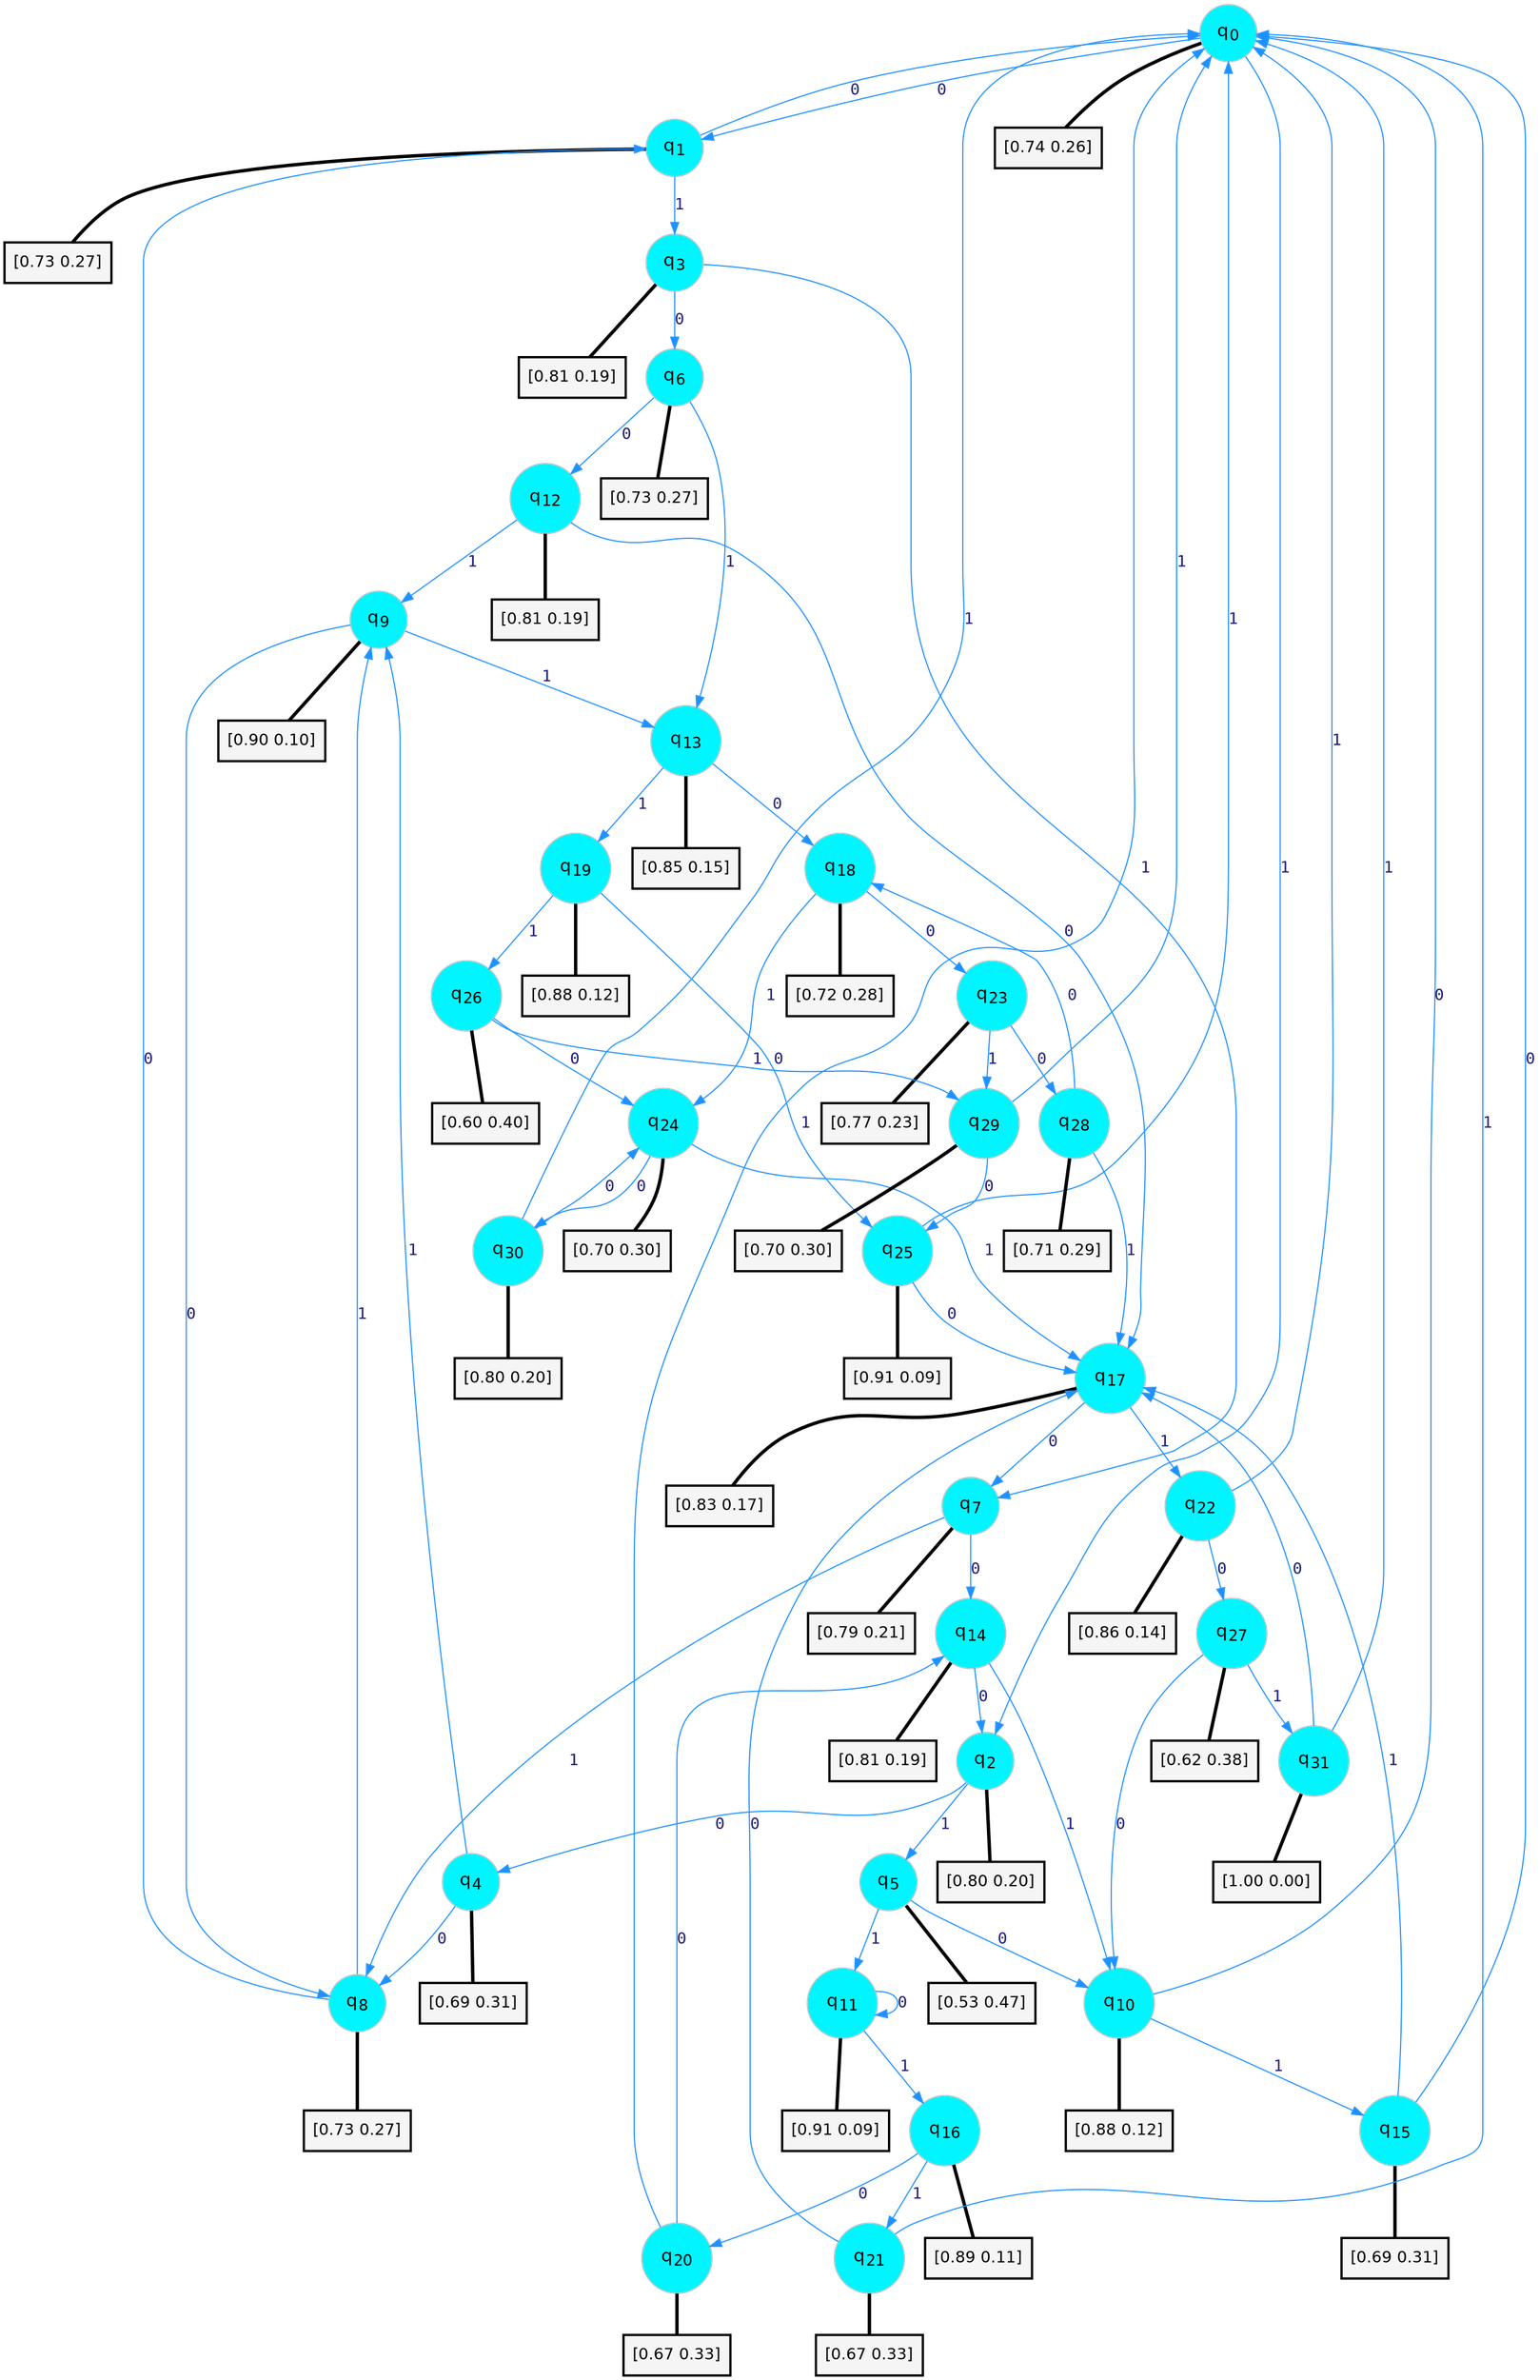 digraph G {
graph [
bgcolor=transparent, dpi=300, rankdir=TD, size="40,25"];
node [
color=gray, fillcolor=turquoise1, fontcolor=black, fontname=Helvetica, fontsize=16, fontweight=bold, shape=circle, style=filled];
edge [
arrowsize=1, color=dodgerblue1, fontcolor=midnightblue, fontname=courier, fontweight=bold, penwidth=1, style=solid, weight=20];
0[label=<q<SUB>0</SUB>>];
1[label=<q<SUB>1</SUB>>];
2[label=<q<SUB>2</SUB>>];
3[label=<q<SUB>3</SUB>>];
4[label=<q<SUB>4</SUB>>];
5[label=<q<SUB>5</SUB>>];
6[label=<q<SUB>6</SUB>>];
7[label=<q<SUB>7</SUB>>];
8[label=<q<SUB>8</SUB>>];
9[label=<q<SUB>9</SUB>>];
10[label=<q<SUB>10</SUB>>];
11[label=<q<SUB>11</SUB>>];
12[label=<q<SUB>12</SUB>>];
13[label=<q<SUB>13</SUB>>];
14[label=<q<SUB>14</SUB>>];
15[label=<q<SUB>15</SUB>>];
16[label=<q<SUB>16</SUB>>];
17[label=<q<SUB>17</SUB>>];
18[label=<q<SUB>18</SUB>>];
19[label=<q<SUB>19</SUB>>];
20[label=<q<SUB>20</SUB>>];
21[label=<q<SUB>21</SUB>>];
22[label=<q<SUB>22</SUB>>];
23[label=<q<SUB>23</SUB>>];
24[label=<q<SUB>24</SUB>>];
25[label=<q<SUB>25</SUB>>];
26[label=<q<SUB>26</SUB>>];
27[label=<q<SUB>27</SUB>>];
28[label=<q<SUB>28</SUB>>];
29[label=<q<SUB>29</SUB>>];
30[label=<q<SUB>30</SUB>>];
31[label=<q<SUB>31</SUB>>];
32[label="[0.74 0.26]", shape=box,fontcolor=black, fontname=Helvetica, fontsize=14, penwidth=2, fillcolor=whitesmoke,color=black];
33[label="[0.73 0.27]", shape=box,fontcolor=black, fontname=Helvetica, fontsize=14, penwidth=2, fillcolor=whitesmoke,color=black];
34[label="[0.80 0.20]", shape=box,fontcolor=black, fontname=Helvetica, fontsize=14, penwidth=2, fillcolor=whitesmoke,color=black];
35[label="[0.81 0.19]", shape=box,fontcolor=black, fontname=Helvetica, fontsize=14, penwidth=2, fillcolor=whitesmoke,color=black];
36[label="[0.69 0.31]", shape=box,fontcolor=black, fontname=Helvetica, fontsize=14, penwidth=2, fillcolor=whitesmoke,color=black];
37[label="[0.53 0.47]", shape=box,fontcolor=black, fontname=Helvetica, fontsize=14, penwidth=2, fillcolor=whitesmoke,color=black];
38[label="[0.73 0.27]", shape=box,fontcolor=black, fontname=Helvetica, fontsize=14, penwidth=2, fillcolor=whitesmoke,color=black];
39[label="[0.79 0.21]", shape=box,fontcolor=black, fontname=Helvetica, fontsize=14, penwidth=2, fillcolor=whitesmoke,color=black];
40[label="[0.73 0.27]", shape=box,fontcolor=black, fontname=Helvetica, fontsize=14, penwidth=2, fillcolor=whitesmoke,color=black];
41[label="[0.90 0.10]", shape=box,fontcolor=black, fontname=Helvetica, fontsize=14, penwidth=2, fillcolor=whitesmoke,color=black];
42[label="[0.88 0.12]", shape=box,fontcolor=black, fontname=Helvetica, fontsize=14, penwidth=2, fillcolor=whitesmoke,color=black];
43[label="[0.91 0.09]", shape=box,fontcolor=black, fontname=Helvetica, fontsize=14, penwidth=2, fillcolor=whitesmoke,color=black];
44[label="[0.81 0.19]", shape=box,fontcolor=black, fontname=Helvetica, fontsize=14, penwidth=2, fillcolor=whitesmoke,color=black];
45[label="[0.85 0.15]", shape=box,fontcolor=black, fontname=Helvetica, fontsize=14, penwidth=2, fillcolor=whitesmoke,color=black];
46[label="[0.81 0.19]", shape=box,fontcolor=black, fontname=Helvetica, fontsize=14, penwidth=2, fillcolor=whitesmoke,color=black];
47[label="[0.69 0.31]", shape=box,fontcolor=black, fontname=Helvetica, fontsize=14, penwidth=2, fillcolor=whitesmoke,color=black];
48[label="[0.89 0.11]", shape=box,fontcolor=black, fontname=Helvetica, fontsize=14, penwidth=2, fillcolor=whitesmoke,color=black];
49[label="[0.83 0.17]", shape=box,fontcolor=black, fontname=Helvetica, fontsize=14, penwidth=2, fillcolor=whitesmoke,color=black];
50[label="[0.72 0.28]", shape=box,fontcolor=black, fontname=Helvetica, fontsize=14, penwidth=2, fillcolor=whitesmoke,color=black];
51[label="[0.88 0.12]", shape=box,fontcolor=black, fontname=Helvetica, fontsize=14, penwidth=2, fillcolor=whitesmoke,color=black];
52[label="[0.67 0.33]", shape=box,fontcolor=black, fontname=Helvetica, fontsize=14, penwidth=2, fillcolor=whitesmoke,color=black];
53[label="[0.67 0.33]", shape=box,fontcolor=black, fontname=Helvetica, fontsize=14, penwidth=2, fillcolor=whitesmoke,color=black];
54[label="[0.86 0.14]", shape=box,fontcolor=black, fontname=Helvetica, fontsize=14, penwidth=2, fillcolor=whitesmoke,color=black];
55[label="[0.77 0.23]", shape=box,fontcolor=black, fontname=Helvetica, fontsize=14, penwidth=2, fillcolor=whitesmoke,color=black];
56[label="[0.70 0.30]", shape=box,fontcolor=black, fontname=Helvetica, fontsize=14, penwidth=2, fillcolor=whitesmoke,color=black];
57[label="[0.91 0.09]", shape=box,fontcolor=black, fontname=Helvetica, fontsize=14, penwidth=2, fillcolor=whitesmoke,color=black];
58[label="[0.60 0.40]", shape=box,fontcolor=black, fontname=Helvetica, fontsize=14, penwidth=2, fillcolor=whitesmoke,color=black];
59[label="[0.62 0.38]", shape=box,fontcolor=black, fontname=Helvetica, fontsize=14, penwidth=2, fillcolor=whitesmoke,color=black];
60[label="[0.71 0.29]", shape=box,fontcolor=black, fontname=Helvetica, fontsize=14, penwidth=2, fillcolor=whitesmoke,color=black];
61[label="[0.70 0.30]", shape=box,fontcolor=black, fontname=Helvetica, fontsize=14, penwidth=2, fillcolor=whitesmoke,color=black];
62[label="[0.80 0.20]", shape=box,fontcolor=black, fontname=Helvetica, fontsize=14, penwidth=2, fillcolor=whitesmoke,color=black];
63[label="[1.00 0.00]", shape=box,fontcolor=black, fontname=Helvetica, fontsize=14, penwidth=2, fillcolor=whitesmoke,color=black];
0->1 [label=0];
0->2 [label=1];
0->32 [arrowhead=none, penwidth=3,color=black];
1->0 [label=0];
1->3 [label=1];
1->33 [arrowhead=none, penwidth=3,color=black];
2->4 [label=0];
2->5 [label=1];
2->34 [arrowhead=none, penwidth=3,color=black];
3->6 [label=0];
3->7 [label=1];
3->35 [arrowhead=none, penwidth=3,color=black];
4->8 [label=0];
4->9 [label=1];
4->36 [arrowhead=none, penwidth=3,color=black];
5->10 [label=0];
5->11 [label=1];
5->37 [arrowhead=none, penwidth=3,color=black];
6->12 [label=0];
6->13 [label=1];
6->38 [arrowhead=none, penwidth=3,color=black];
7->14 [label=0];
7->8 [label=1];
7->39 [arrowhead=none, penwidth=3,color=black];
8->1 [label=0];
8->9 [label=1];
8->40 [arrowhead=none, penwidth=3,color=black];
9->8 [label=0];
9->13 [label=1];
9->41 [arrowhead=none, penwidth=3,color=black];
10->0 [label=0];
10->15 [label=1];
10->42 [arrowhead=none, penwidth=3,color=black];
11->11 [label=0];
11->16 [label=1];
11->43 [arrowhead=none, penwidth=3,color=black];
12->17 [label=0];
12->9 [label=1];
12->44 [arrowhead=none, penwidth=3,color=black];
13->18 [label=0];
13->19 [label=1];
13->45 [arrowhead=none, penwidth=3,color=black];
14->2 [label=0];
14->10 [label=1];
14->46 [arrowhead=none, penwidth=3,color=black];
15->0 [label=0];
15->17 [label=1];
15->47 [arrowhead=none, penwidth=3,color=black];
16->20 [label=0];
16->21 [label=1];
16->48 [arrowhead=none, penwidth=3,color=black];
17->7 [label=0];
17->22 [label=1];
17->49 [arrowhead=none, penwidth=3,color=black];
18->23 [label=0];
18->24 [label=1];
18->50 [arrowhead=none, penwidth=3,color=black];
19->25 [label=0];
19->26 [label=1];
19->51 [arrowhead=none, penwidth=3,color=black];
20->14 [label=0];
20->0 [label=1];
20->52 [arrowhead=none, penwidth=3,color=black];
21->17 [label=0];
21->0 [label=1];
21->53 [arrowhead=none, penwidth=3,color=black];
22->27 [label=0];
22->0 [label=1];
22->54 [arrowhead=none, penwidth=3,color=black];
23->28 [label=0];
23->29 [label=1];
23->55 [arrowhead=none, penwidth=3,color=black];
24->30 [label=0];
24->17 [label=1];
24->56 [arrowhead=none, penwidth=3,color=black];
25->17 [label=0];
25->0 [label=1];
25->57 [arrowhead=none, penwidth=3,color=black];
26->24 [label=0];
26->29 [label=1];
26->58 [arrowhead=none, penwidth=3,color=black];
27->10 [label=0];
27->31 [label=1];
27->59 [arrowhead=none, penwidth=3,color=black];
28->18 [label=0];
28->17 [label=1];
28->60 [arrowhead=none, penwidth=3,color=black];
29->25 [label=0];
29->0 [label=1];
29->61 [arrowhead=none, penwidth=3,color=black];
30->24 [label=0];
30->0 [label=1];
30->62 [arrowhead=none, penwidth=3,color=black];
31->17 [label=0];
31->0 [label=1];
31->63 [arrowhead=none, penwidth=3,color=black];
}
